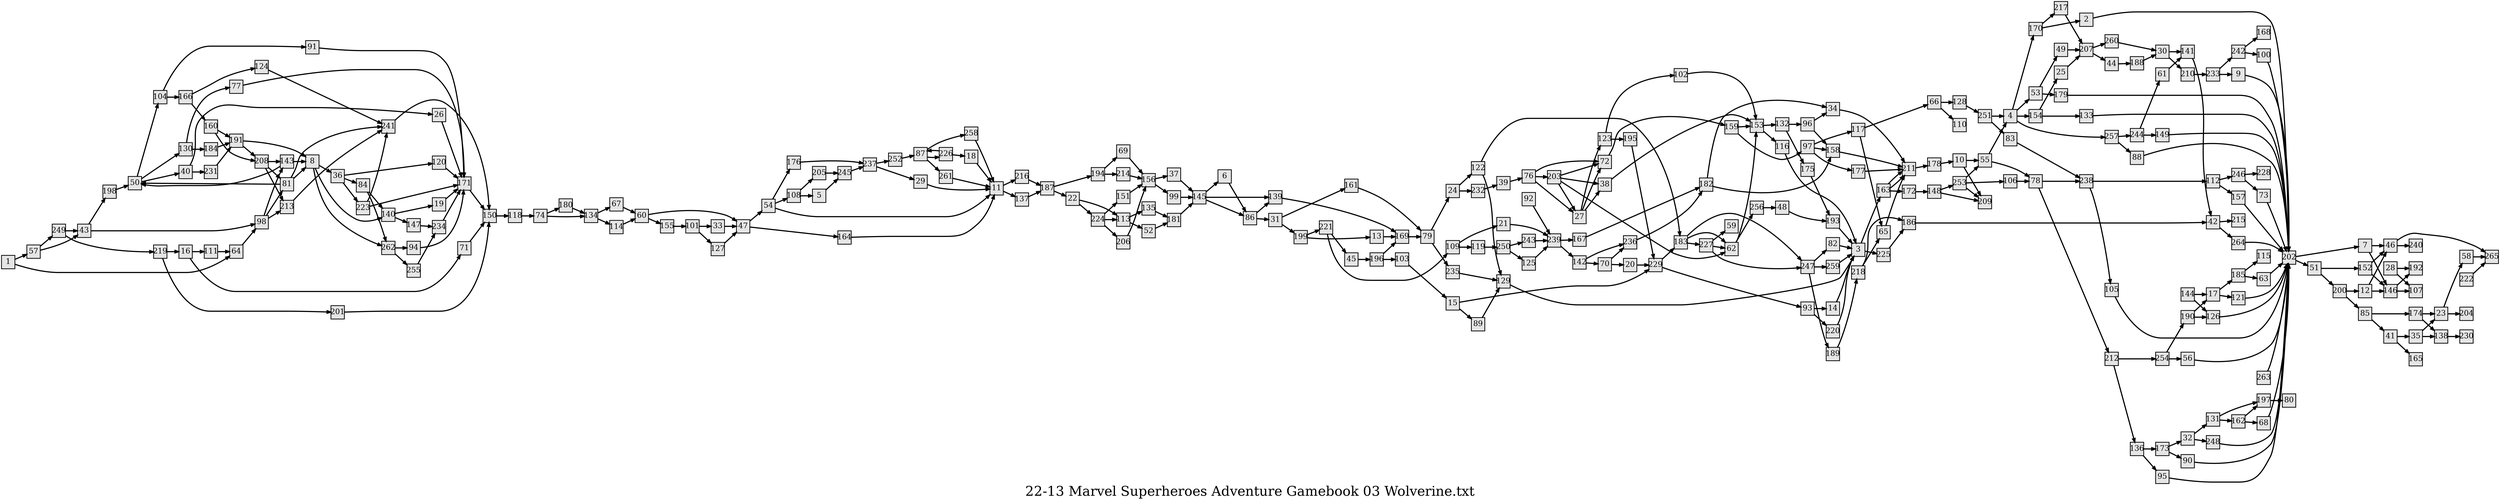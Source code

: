 digraph g{
  graph [ label="22-13 Marvel Superheroes Adventure Gamebook 03 Wolverine.txt" rankdir=LR, ordering=out, fontsize=36, nodesep="0.35", ranksep="0.45"];
  node  [shape=rect, penwidth=2, fontsize=20, style=filled, fillcolor=grey90, margin="0,0", labelfloat=true, regular=true, fixedsize=true];
  edge  [labelfloat=true, penwidth=3, fontsize=12];
  1 -> 57;
  1 -> 64;
  2 -> 202;
  3 -> 163;
  3 -> 225;
  4 -> 170;
  4 -> 53;
  4 -> 154;
  4 -> 257;
  5 -> 245;
  6 -> 86;
  7 -> 46;
  7 -> 146;
  8 -> 36;
  8 -> 140;
  8 -> 262;
  9 -> 202;
  10 -> 55;
  10 -> 209;
  11 -> 216;
  11 -> 137;
  12 -> 46;
  12 -> 146;
  13 -> 169;
  14 -> 3;
  15 -> 229;
  15 -> 89;
  16 -> 111;
  16 -> 71;
  17 -> 185;
  17 -> 121;
  18 -> 11;
  19 -> 171;
  20 -> 229;
  21 -> 239;
  22 -> 113;
  22 -> 224;
  23 -> 58;
  23 -> 204;
  24 -> 122;
  24 -> 232;
  25 -> 207;
  26 -> 171;
  27 -> 123;
  27 -> 72;
  27 -> 38;
  28 -> 192;
  28 -> 107;
  29 -> 11;
  30 -> 141;
  30 -> 210;
  31 -> 161;
  31 -> 199;
  32 -> 131;
  32 -> 248;
  33 -> 47;
  34 -> 211;
  35 -> 23;
  35 -> 138;
  36 -> 120;
  36 -> 84;
  36 -> 223;
  37 -> 145;
  38 -> 153;
  39 -> 76;
  40 -> 26;
  40 -> 231;
  41 -> 35;
  41 -> 165;
  42 -> 215;
  42 -> 264;
  43 -> 198;
  43 -> 98;
  44 -> 188;
  45 -> 196;
  46 -> 265;
  46 -> 240;
  47 -> 54;
  47 -> 164;
  48 -> 193;
  49 -> 207;
  50 -> 104;
  50 -> 130;
  50 -> 40;
  51 -> 152;
  51 -> 200;
  52 -> 181;
  53 -> 49;
  53 -> 179;
  54 -> 176;
  54 -> 108;
  54 -> 11;
  55 -> 4;
  55 -> 78;
  56 -> 202;
  57 -> 249;
  57 -> 43;
  58 -> 265;
  60 -> 47;
  60 -> 155;
  61 -> 141;
  62 -> 153;
  62 -> 256;
  63 -> 202;
  64 -> 98;
  65 -> 211;
  66 -> 128;
  66 -> 110;
  67 -> 60;
  68 -> 202;
  69 -> 156;
  70 -> 236;
  70 -> 20;
  71 -> 150;
  72 -> 159;
  73 -> 202;
  74 -> 180;
  74 -> 134;
  76 -> 72;
  76 -> 203;
  76 -> 27;
  77 -> 171;
  78 -> 238;
  78 -> 212;
  79 -> 24;
  79 -> 235;
  81 -> 241;
  81 -> 50;
  81 -> 8;
  82 -> 3;
  83 -> 238;
  84 -> 140;
  84 -> 262;
  85 -> 174;
  85 -> 41;
  86 -> 139;
  86 -> 31;
  87 -> 258;
  87 -> 226;
  87 -> 261;
  88 -> 202;
  89 -> 129;
  90 -> 202;
  91 -> 171;
  92 -> 239;
  93 -> 14;
  93 -> 220;
  94 -> 171;
  95 -> 202;
  96 -> 34;
  96 -> 158;
  97 -> 117;
  97 -> 158;
  97 -> 177;
  98 -> 143;
  98 -> 81;
  98 -> 213;
  99 -> 145;
  100 -> 202;
  101 -> 33;
  101 -> 127;
  102 -> 153;
  103 -> 15;
  104 -> 91;
  104 -> 166;
  105 -> 202;
  106 -> 78;
  108 -> 205;
  108 -> 5;
  109 -> 21;
  109 -> 119;
  111 -> 64;
  112 -> 246;
  112 -> 157;
  113 -> 135;
  113 -> 52;
  114 -> 60;
  115;
  116 -> 3;
  117 -> 66;
  117 -> 65;
  118 -> 74;
  119 -> 250;
  120 -> 171;
  121 -> 202;
  122 -> 183;
  122 -> 129;
  123 -> 102;
  123 -> 195;
  124 -> 241;
  125 -> 239;
  126 -> 202;
  127 -> 47;
  128 -> 251;
  129 -> 3;
  130 -> 77;
  130 -> 184;
  131 -> 197;
  131 -> 162;
  132 -> 96;
  132 -> 175;
  133 -> 202;
  134 -> 67;
  134 -> 114;
  135 -> 181;
  136 -> 173;
  136 -> 95;
  137 -> 187;
  138 -> 230;
  139 -> 169;
  140 -> 19;
  140 -> 147;
  141 -> 42;
  142 -> 236;
  142 -> 70;
  143 -> 50;
  143 -> 8;
  144 -> 17;
  144 -> 126;
  145 -> 6;
  145 -> 139;
  145 -> 86;
  146 -> 192;
  146 -> 107;
  147 -> 234;
  148 -> 253;
  148 -> 209;
  149 -> 202;
  150 -> 118;
  151 -> 156;
  152 -> 46;
  152 -> 146;
  153 -> 132;
  153 -> 116;
  154 -> 25;
  154 -> 133;
  155 -> 101;
  156 -> 37;
  156 -> 99;
  157 -> 202;
  158 -> 211;
  159 -> 153;
  159 -> 97;
  160 -> 191;
  160 -> 208;
  161 -> 79;
  162 -> 197;
  162 -> 68;
  163 -> 211;
  163 -> 211;
  163 -> 172;
  164 -> 11;
  166 -> 124;
  166 -> 160;
  167 -> 182;
  169 -> 79;
  170 -> 217;
  170 -> 2;
  171 -> 150;
  172 -> 148;
  173 -> 32;
  173 -> 90;
  174 -> 23;
  174 -> 138;
  175 -> 193;
  176 -> 237;
  177 -> 211;
  178 -> 10;
  179 -> 202;
  180 -> 134;
  181 -> 145;
  182 -> 34;
  182 -> 158;
  183 -> 247;
  183 -> 62;
  183 -> 227;
  184 -> 191;
  185 -> 115;
  185 -> 63;
  186 -> 42;
  187 -> 194;
  187 -> 22;
  188 -> 30;
  189 -> 218;
  190 -> 17;
  190 -> 126;
  191 -> 8;
  191 -> 208;
  192;
  193 -> 3;
  194 -> 69;
  194 -> 214;
  195 -> 229;
  196 -> 169;
  196 -> 103;
  197 -> 80;
  198 -> 50;
  199 -> 221;
  199 -> 13;
  200 -> 12;
  200 -> 85;
  201 -> 150;
  202 -> 7;
  202 -> 51;
  203 -> 38;
  203 -> 72;
  203 -> 62;
  203 -> 27;
  204;
  205 -> 245;
  206 -> 156;
  207 -> 260;
  207 -> 44;
  208 -> 143;
  208 -> 81;
  208 -> 213;
  209;
  210 -> 233;
  211 -> 178;
  212 -> 254;
  212 -> 136;
  213 -> 241;
  214 -> 156;
  215;
  216 -> 187;
  217 -> 207;
  218 -> 186;
  218 -> 65;
  219 -> 16;
  219 -> 201;
  220 -> 3;
  221 -> 45;
  221 -> 109;
  222 -> 265;
  223 -> 241;
  223 -> 171;
  224 -> 151;
  224 -> 113;
  224 -> 206;
  225 -> 186;
  226 -> 87;
  226 -> 18;
  227 -> 59;
  227 -> 62;
  227 -> 247;
  228;
  229 -> 183;
  229 -> 93;
  230;
  231 -> 191;
  232 -> 39;
  233 -> 242;
  233 -> 9;
  234 -> 171;
  235 -> 129;
  236 -> 182;
  237 -> 252;
  237 -> 29;
  238 -> 112;
  238 -> 105;
  239 -> 167;
  239 -> 142;
  240;
  241 -> 150;
  242 -> 168;
  242 -> 100;
  243 -> 239;
  244 -> 61;
  244 -> 149;
  245 -> 237;
  246 -> 228;
  246 -> 73;
  247 -> 82;
  247 -> 259;
  247 -> 189;
  248 -> 202;
  249 -> 43;
  249 -> 219;
  250 -> 243;
  250 -> 125;
  251 -> 4;
  251 -> 83;
  252 -> 87;
  253 -> 55;
  253 -> 106;
  253 -> 209;
  254 -> 190;
  254 -> 56;
  255 -> 234;
  256 -> 48;
  257 -> 244;
  257 -> 88;
  258 -> 11;
  259 -> 3;
  260 -> 30;
  261 -> 11;
  262 -> 94;
  262 -> 255;
  263 -> 202;
  264 -> 202;
  265;
}

